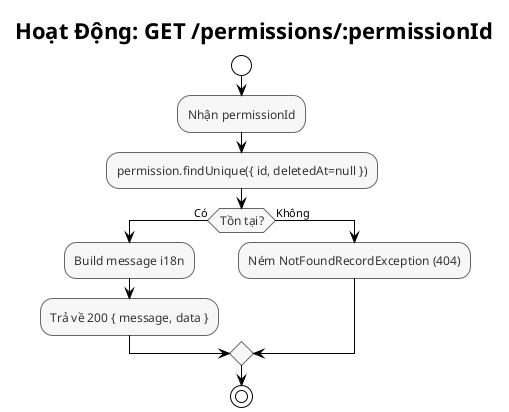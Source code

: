 @startuml Permission - Detail Activity
!theme plain
skinparam backgroundColor #FFFFFF
skinparam activityFontSize 12
skinparam activityFontColor #333333
skinparam activityBorderColor #666666
skinparam activityBackgroundColor #F7F7F7

title Hoạt Động: GET /permissions/:permissionId

start
:Nhận permissionId;
:permission.findUnique({ id, deletedAt=null });
if (Tồn tại?) then (Có)
  :Build message i18n;
  :Trả về 200 { message, data };
else (Không)
  :Ném NotFoundRecordException (404);
endif
stop

@enduml


